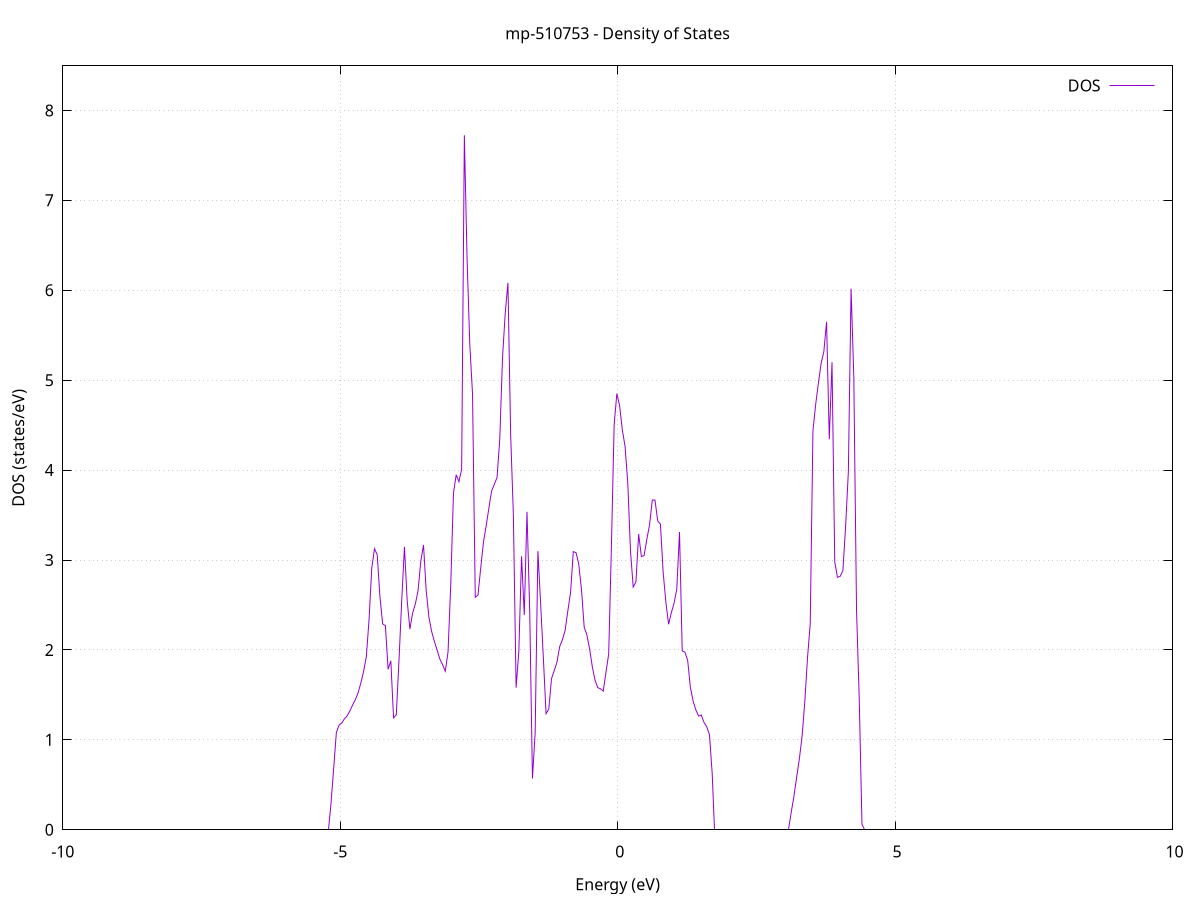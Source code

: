 set title 'mp-510753 - Density of States'
set xlabel 'Energy (eV)'
set ylabel 'DOS (states/eV)'
set grid
set xrange [-10:10]
set yrange [0:8.495]
set xzeroaxis lt -1
set terminal png size 800,600
set output 'mp-510753_dos_gnuplot.png'
plot '-' using 1:2 with lines title 'DOS'
-66.667200 0.000000
-66.618200 0.000000
-66.569100 0.000000
-66.520000 0.000000
-66.470900 0.000000
-66.421800 0.000000
-66.372800 0.000000
-66.323700 0.000000
-66.274600 0.000000
-66.225500 0.000000
-66.176400 0.000000
-66.127300 0.000000
-66.078300 0.000000
-66.029200 0.000000
-65.980100 0.000000
-65.931000 0.000000
-65.881900 0.000000
-65.832800 0.000000
-65.783800 0.000000
-65.734700 0.000000
-65.685600 0.000000
-65.636500 0.000000
-65.587400 0.000000
-65.538400 0.000000
-65.489300 0.000000
-65.440200 0.000000
-65.391100 0.000000
-65.342000 0.000000
-65.292900 0.000000
-65.243900 0.000000
-65.194800 0.000000
-65.145700 0.000000
-65.096600 0.000000
-65.047500 0.000000
-64.998500 0.000000
-64.949400 0.000000
-64.900300 0.000000
-64.851200 0.000000
-64.802100 0.000000
-64.753000 0.000000
-64.704000 0.000000
-64.654900 0.000000
-64.605800 0.000000
-64.556700 0.000000
-64.507600 0.000000
-64.458600 0.000000
-64.409500 0.000000
-64.360400 0.000000
-64.311300 0.000000
-64.262200 0.000000
-64.213100 0.000000
-64.164100 0.000000
-64.115000 0.000000
-64.065900 0.000000
-64.016800 0.000000
-63.967700 0.000000
-63.918700 0.000000
-63.869600 0.000000
-63.820500 0.000000
-63.771400 0.000000
-63.722300 0.000000
-63.673200 0.000000
-63.624200 0.000000
-63.575100 0.000000
-63.526000 0.000000
-63.476900 0.000000
-63.427800 0.000000
-63.378800 0.000000
-63.329700 0.000000
-63.280600 0.000000
-63.231500 0.000000
-63.182400 0.000000
-63.133300 0.000000
-63.084300 0.000000
-63.035200 0.000000
-62.986100 0.000000
-62.937000 0.000000
-62.887900 0.000000
-62.838900 0.000000
-62.789800 0.000000
-62.740700 0.000000
-62.691600 0.000000
-62.642500 0.000000
-62.593400 0.000000
-62.544400 0.000000
-62.495300 0.000000
-62.446200 0.000000
-62.397100 0.000000
-62.348000 0.000000
-62.298900 0.000000
-62.249900 0.000000
-62.200800 79.573500
-62.151700 0.000000
-62.102600 0.000000
-62.053500 0.000000
-62.004500 0.000000
-61.955400 0.000000
-61.906300 0.000000
-61.857200 0.000000
-61.808100 0.000000
-61.759000 0.000000
-61.710000 0.000000
-61.660900 0.000000
-61.611800 0.000000
-61.562700 0.000000
-61.513600 0.000000
-61.464600 0.000000
-61.415500 0.000000
-61.366400 0.000000
-61.317300 0.000000
-61.268200 0.000000
-61.219100 0.000000
-61.170100 0.000000
-61.121000 0.000000
-61.071900 0.000000
-61.022800 0.000000
-60.973700 0.000000
-60.924700 0.000000
-60.875600 0.000000
-60.826500 0.000000
-60.777400 0.000000
-60.728300 0.000000
-60.679200 0.000000
-60.630200 0.000000
-60.581100 0.000000
-60.532000 0.000000
-60.482900 0.000000
-60.433800 0.000000
-60.384800 0.000000
-60.335700 0.000000
-60.286600 0.000000
-60.237500 0.000000
-60.188400 0.000000
-60.139300 0.000000
-60.090300 0.000000
-60.041200 0.000000
-59.992100 0.000000
-59.943000 0.000000
-59.893900 0.000000
-59.844900 0.000000
-59.795800 0.000000
-59.746700 0.000000
-59.697600 0.000000
-59.648500 0.000000
-59.599400 0.000000
-59.550400 0.000000
-59.501300 0.000000
-59.452200 0.000000
-59.403100 0.000000
-59.354000 0.000000
-59.304900 0.000000
-59.255900 0.000000
-59.206800 0.000000
-59.157700 0.000000
-59.108600 0.000000
-59.059500 0.000000
-59.010500 0.000000
-58.961400 0.000000
-58.912300 0.000000
-58.863200 0.000000
-58.814100 0.000000
-58.765000 0.000000
-58.716000 0.000000
-58.666900 0.000000
-58.617800 0.000000
-58.568700 0.000000
-58.519600 0.000000
-58.470600 0.000000
-58.421500 0.000000
-58.372400 0.000000
-58.323300 0.000000
-58.274200 0.000000
-58.225100 0.000000
-58.176100 0.000000
-58.127000 0.000000
-58.077900 0.000000
-58.028800 0.000000
-57.979700 0.000000
-57.930700 0.000000
-57.881600 0.000000
-57.832500 0.000000
-57.783400 0.000000
-57.734300 0.000000
-57.685200 0.000000
-57.636200 0.000000
-57.587100 0.000000
-57.538000 0.000000
-57.488900 0.000000
-57.439800 0.000000
-57.390800 0.000000
-57.341700 0.000000
-57.292600 0.000000
-57.243500 0.000000
-57.194400 0.000000
-57.145300 0.000000
-57.096300 0.000000
-57.047200 0.000000
-56.998100 0.000000
-56.949000 0.000000
-56.899900 0.000000
-56.850900 0.000000
-56.801800 0.000000
-56.752700 0.000000
-56.703600 0.000000
-56.654500 0.000000
-56.605400 0.000000
-56.556400 0.000000
-56.507300 0.000000
-56.458200 0.000000
-56.409100 0.000000
-56.360000 0.000000
-56.311000 0.000000
-56.261900 0.000000
-56.212800 0.000000
-56.163700 0.000000
-56.114600 0.000000
-56.065500 0.000000
-56.016500 0.000000
-55.967400 0.000000
-55.918300 0.000000
-55.869200 0.000000
-55.820100 0.000000
-55.771000 0.000000
-55.722000 0.000000
-55.672900 0.000000
-55.623800 0.000000
-55.574700 0.000000
-55.525600 0.000000
-55.476600 0.000000
-55.427500 0.000000
-55.378400 0.000000
-55.329300 0.000000
-55.280200 0.000000
-55.231100 0.000000
-55.182100 0.000000
-55.133000 0.000000
-55.083900 0.000000
-55.034800 0.000000
-54.985700 0.000000
-54.936700 0.000000
-54.887600 0.000000
-54.838500 0.000000
-54.789400 0.000000
-54.740300 0.000000
-54.691200 0.000000
-54.642200 0.000000
-54.593100 0.000000
-54.544000 0.000000
-54.494900 0.000000
-54.445800 0.000000
-54.396800 0.000000
-54.347700 0.000000
-54.298600 0.000000
-54.249500 0.000000
-54.200400 0.000000
-54.151300 0.000000
-54.102300 0.000000
-54.053200 0.000000
-54.004100 0.000000
-53.955000 0.000000
-53.905900 0.000000
-53.856900 0.000000
-53.807800 0.000000
-53.758700 0.000000
-53.709600 0.000000
-53.660500 0.000000
-53.611400 0.000000
-53.562400 0.000000
-53.513300 0.000000
-53.464200 0.000000
-53.415100 0.000000
-53.366000 0.000000
-53.317000 0.000000
-53.267900 0.000000
-53.218800 0.000000
-53.169700 0.000000
-53.120600 0.000000
-53.071500 0.000000
-53.022500 0.000000
-52.973400 0.000000
-52.924300 0.000000
-52.875200 0.000000
-52.826100 0.000000
-52.777100 0.000000
-52.728000 0.000000
-52.678900 0.000000
-52.629800 0.000000
-52.580700 0.000000
-52.531600 0.000000
-52.482600 0.000000
-52.433500 0.000000
-52.384400 0.000000
-52.335300 0.000000
-52.286200 0.000000
-52.237100 0.000000
-52.188100 0.000000
-52.139000 0.000000
-52.089900 0.000000
-52.040800 0.000000
-51.991700 0.000000
-51.942700 0.000000
-51.893600 0.000000
-51.844500 0.000000
-51.795400 0.000000
-51.746300 0.000000
-51.697200 0.000000
-51.648200 0.000000
-51.599100 0.000000
-51.550000 0.000000
-51.500900 0.000000
-51.451800 0.000000
-51.402800 0.000000
-51.353700 0.000000
-51.304600 0.000000
-51.255500 0.000000
-51.206400 0.000000
-51.157300 0.000000
-51.108300 0.000000
-51.059200 0.000000
-51.010100 0.000000
-50.961000 0.000000
-50.911900 0.000000
-50.862900 0.000000
-50.813800 0.000000
-50.764700 0.000000
-50.715600 0.000000
-50.666500 0.000000
-50.617400 0.000000
-50.568400 0.000000
-50.519300 0.000000
-50.470200 0.000000
-50.421100 0.000000
-50.372000 0.000000
-50.323000 0.000000
-50.273900 0.000000
-50.224800 0.000000
-50.175700 0.000000
-50.126600 0.000000
-50.077500 0.000000
-50.028500 0.000000
-49.979400 0.000000
-49.930300 0.000000
-49.881200 0.000000
-49.832100 0.000000
-49.783100 0.000000
-49.734000 0.000000
-49.684900 0.000000
-49.635800 0.000000
-49.586700 0.000000
-49.537600 0.000000
-49.488600 0.000000
-49.439500 0.000000
-49.390400 0.000000
-49.341300 0.000000
-49.292200 0.000000
-49.243200 0.000000
-49.194100 0.000000
-49.145000 0.000000
-49.095900 0.000000
-49.046800 0.000000
-48.997700 0.000000
-48.948700 0.000000
-48.899600 0.000000
-48.850500 0.000000
-48.801400 0.000000
-48.752300 0.000000
-48.703200 0.000000
-48.654200 0.000000
-48.605100 0.000000
-48.556000 0.000000
-48.506900 0.000000
-48.457800 0.000000
-48.408800 0.000000
-48.359700 0.000000
-48.310600 0.000000
-48.261500 0.000000
-48.212400 0.000000
-48.163300 0.000000
-48.114300 0.000000
-48.065200 0.000000
-48.016100 0.000000
-47.967000 0.000000
-47.917900 0.000000
-47.868900 0.000000
-47.819800 0.000000
-47.770700 0.000000
-47.721600 0.000000
-47.672500 0.000000
-47.623400 0.000000
-47.574400 0.000000
-47.525300 0.000000
-47.476200 0.000000
-47.427100 0.000000
-47.378000 0.000000
-47.329000 0.000000
-47.279900 0.000000
-47.230800 0.000000
-47.181700 0.000000
-47.132600 0.000000
-47.083500 0.000000
-47.034500 0.000000
-46.985400 0.000000
-46.936300 0.000000
-46.887200 0.000000
-46.838100 0.000000
-46.789100 0.000000
-46.740000 0.000000
-46.690900 0.000000
-46.641800 0.000000
-46.592700 0.000000
-46.543600 0.000000
-46.494600 0.000000
-46.445500 0.000000
-46.396400 0.000000
-46.347300 0.000000
-46.298200 0.000000
-46.249200 0.000000
-46.200100 0.000000
-46.151000 0.000000
-46.101900 0.000000
-46.052800 0.000000
-46.003700 0.000000
-45.954700 0.000000
-45.905600 0.000000
-45.856500 0.000000
-45.807400 0.000000
-45.758300 0.000000
-45.709300 0.000000
-45.660200 0.000000
-45.611100 0.000000
-45.562000 0.000000
-45.512900 0.000000
-45.463800 0.000000
-45.414800 0.000000
-45.365700 0.000000
-45.316600 0.000000
-45.267500 0.000000
-45.218400 0.000000
-45.169300 0.000000
-45.120300 0.000000
-45.071200 0.000000
-45.022100 0.000000
-44.973000 0.000000
-44.923900 0.000000
-44.874900 0.000000
-44.825800 0.000000
-44.776700 0.000000
-44.727600 0.000000
-44.678500 0.000000
-44.629400 0.000000
-44.580400 0.000000
-44.531300 0.000000
-44.482200 0.000000
-44.433100 0.000000
-44.384000 0.000000
-44.335000 0.000000
-44.285900 0.000000
-44.236800 0.000000
-44.187700 0.000000
-44.138600 0.000000
-44.089500 0.000000
-44.040500 0.000000
-43.991400 0.000000
-43.942300 0.000000
-43.893200 0.000000
-43.844100 0.000000
-43.795100 0.000000
-43.746000 0.000000
-43.696900 0.000000
-43.647800 0.000000
-43.598700 0.000000
-43.549600 0.000000
-43.500600 0.000000
-43.451500 0.000000
-43.402400 0.000000
-43.353300 0.000000
-43.304200 0.000000
-43.255200 0.000000
-43.206100 0.000000
-43.157000 0.000000
-43.107900 0.000000
-43.058800 0.000000
-43.009700 0.000000
-42.960700 0.000000
-42.911600 0.000000
-42.862500 0.000000
-42.813400 0.000000
-42.764300 0.000000
-42.715300 0.000000
-42.666200 0.000000
-42.617100 0.000000
-42.568000 0.000000
-42.518900 0.000000
-42.469800 0.000000
-42.420800 0.000000
-42.371700 0.000000
-42.322600 0.000000
-42.273500 0.000000
-42.224400 0.000000
-42.175400 0.000000
-42.126300 0.000000
-42.077200 0.000000
-42.028100 0.000000
-41.979000 0.000000
-41.929900 0.000000
-41.880900 0.000000
-41.831800 0.000000
-41.782700 0.000000
-41.733600 0.000000
-41.684500 0.000000
-41.635400 0.000000
-41.586400 0.000000
-41.537300 0.000000
-41.488200 0.000000
-41.439100 0.000000
-41.390000 0.000000
-41.341000 0.000000
-41.291900 0.000000
-41.242800 0.000000
-41.193700 0.000000
-41.144600 0.000000
-41.095500 0.000000
-41.046500 0.000000
-40.997400 0.000000
-40.948300 0.000000
-40.899200 0.000000
-40.850100 0.000000
-40.801100 0.000000
-40.752000 0.000000
-40.702900 0.000000
-40.653800 0.000000
-40.604700 0.000000
-40.555600 0.000000
-40.506600 0.000000
-40.457500 0.000000
-40.408400 0.000000
-40.359300 0.000000
-40.310200 0.000000
-40.261200 0.000000
-40.212100 0.000000
-40.163000 0.000000
-40.113900 0.000000
-40.064800 0.000000
-40.015700 0.000000
-39.966700 0.000000
-39.917600 0.000000
-39.868500 0.000000
-39.819400 0.000000
-39.770300 0.000000
-39.721300 0.000000
-39.672200 0.000000
-39.623100 0.000000
-39.574000 0.000000
-39.524900 0.000000
-39.475800 0.000000
-39.426800 0.000000
-39.377700 0.000000
-39.328600 0.000000
-39.279500 0.000000
-39.230400 0.000000
-39.181400 0.000000
-39.132300 0.000000
-39.083200 0.000000
-39.034100 0.000000
-38.985000 0.000000
-38.935900 0.000000
-38.886900 0.000000
-38.837800 0.000000
-38.788700 0.000000
-38.739600 0.000000
-38.690500 0.000000
-38.641400 0.000000
-38.592400 0.000000
-38.543300 0.000000
-38.494200 0.000000
-38.445100 0.000000
-38.396000 0.000000
-38.347000 0.000000
-38.297900 0.000000
-38.248800 0.000000
-38.199700 0.000000
-38.150600 0.000000
-38.101500 0.000000
-38.052500 0.000000
-38.003400 0.000000
-37.954300 0.000000
-37.905200 0.000000
-37.856100 0.000000
-37.807100 0.000000
-37.758000 0.000000
-37.708900 0.000000
-37.659800 0.000000
-37.610700 0.000000
-37.561600 0.000000
-37.512600 0.000000
-37.463500 0.000000
-37.414400 0.000000
-37.365300 0.000000
-37.316200 0.000000
-37.267200 0.000000
-37.218100 0.000000
-37.169000 0.000000
-37.119900 0.000000
-37.070800 0.000000
-37.021700 0.000000
-36.972700 0.000000
-36.923600 0.000000
-36.874500 0.000000
-36.825400 0.000000
-36.776300 0.000000
-36.727300 0.000000
-36.678200 0.000000
-36.629100 0.000000
-36.580000 0.000000
-36.530900 0.000000
-36.481800 0.000000
-36.432800 0.000000
-36.383700 0.000000
-36.334600 0.000000
-36.285500 0.000000
-36.236400 0.000000
-36.187400 0.000000
-36.138300 0.000000
-36.089200 0.000000
-36.040100 0.000000
-35.991000 0.000000
-35.941900 0.000000
-35.892900 0.000000
-35.843800 0.000000
-35.794700 0.000000
-35.745600 0.000000
-35.696500 0.000000
-35.647500 0.000000
-35.598400 0.000000
-35.549300 0.000000
-35.500200 0.000000
-35.451100 0.000000
-35.402000 0.000000
-35.353000 0.000000
-35.303900 0.000000
-35.254800 0.000000
-35.205700 0.000000
-35.156600 0.000000
-35.107500 0.000000
-35.058500 0.000000
-35.009400 0.000000
-34.960300 0.000000
-34.911200 0.000000
-34.862100 0.000000
-34.813100 0.000000
-34.764000 0.000000
-34.714900 0.000000
-34.665800 0.000000
-34.616700 0.000000
-34.567600 0.000000
-34.518600 0.000000
-34.469500 0.000000
-34.420400 0.000000
-34.371300 0.000000
-34.322200 0.000000
-34.273200 0.000000
-34.224100 0.000000
-34.175000 0.000000
-34.125900 0.000000
-34.076800 0.000000
-34.027700 0.000000
-33.978700 0.000000
-33.929600 0.000000
-33.880500 0.000000
-33.831400 0.000000
-33.782300 0.000000
-33.733300 0.000000
-33.684200 0.000000
-33.635100 0.000000
-33.586000 0.000000
-33.536900 0.000000
-33.487800 0.000000
-33.438800 0.000000
-33.389700 0.000000
-33.340600 0.000000
-33.291500 0.000000
-33.242400 0.000000
-33.193400 0.000000
-33.144300 0.000000
-33.095200 0.000000
-33.046100 0.000000
-32.997000 0.000000
-32.947900 0.000000
-32.898900 0.000000
-32.849800 0.000000
-32.800700 0.000000
-32.751600 0.000000
-32.702500 0.000000
-32.653500 0.000000
-32.604400 0.000000
-32.555300 0.000000
-32.506200 0.000000
-32.457100 0.000000
-32.408000 0.000000
-32.359000 0.000000
-32.309900 0.000000
-32.260800 0.000000
-32.211700 0.000000
-32.162600 0.000000
-32.113600 0.000000
-32.064500 0.000000
-32.015400 0.000000
-31.966300 0.000000
-31.917200 0.000000
-31.868100 0.000000
-31.819100 0.000000
-31.770000 0.000000
-31.720900 0.000000
-31.671800 0.000000
-31.622700 0.000000
-31.573600 0.000000
-31.524600 0.000000
-31.475500 0.000000
-31.426400 0.000000
-31.377300 0.000000
-31.328200 0.000000
-31.279200 0.000000
-31.230100 0.000000
-31.181000 0.000000
-31.131900 0.000000
-31.082800 0.000000
-31.033700 0.000000
-30.984700 0.000000
-30.935600 0.000000
-30.886500 0.000000
-30.837400 0.000000
-30.788300 0.000000
-30.739300 0.000000
-30.690200 0.000000
-30.641100 0.000000
-30.592000 0.000000
-30.542900 0.000000
-30.493800 0.000000
-30.444800 0.000000
-30.395700 0.000000
-30.346600 0.000000
-30.297500 0.000000
-30.248400 0.000000
-30.199400 0.000000
-30.150300 0.000000
-30.101200 0.000000
-30.052100 0.000000
-30.003000 0.000000
-29.953900 0.000000
-29.904900 0.000000
-29.855800 0.000000
-29.806700 0.000000
-29.757600 0.000000
-29.708500 0.000000
-29.659500 0.000000
-29.610400 0.000000
-29.561300 0.000000
-29.512200 0.000000
-29.463100 0.000000
-29.414000 0.000000
-29.365000 0.000000
-29.315900 0.000000
-29.266800 0.000000
-29.217700 0.000000
-29.168600 0.000000
-29.119600 0.000000
-29.070500 0.000000
-29.021400 0.000000
-28.972300 0.000000
-28.923200 0.000000
-28.874100 0.000000
-28.825100 0.000000
-28.776000 0.000000
-28.726900 0.000000
-28.677800 0.000000
-28.628700 0.000000
-28.579700 0.000000
-28.530600 0.000000
-28.481500 0.000000
-28.432400 0.000000
-28.383300 0.000000
-28.334200 0.000000
-28.285200 0.000000
-28.236100 0.000000
-28.187000 0.000000
-28.137900 0.000000
-28.088800 0.000000
-28.039700 0.000000
-27.990700 0.000000
-27.941600 0.000000
-27.892500 0.000000
-27.843400 0.000000
-27.794300 0.000000
-27.745300 0.000000
-27.696200 0.000000
-27.647100 0.000000
-27.598000 0.000000
-27.548900 0.000000
-27.499800 0.000000
-27.450800 0.000000
-27.401700 0.000000
-27.352600 0.000000
-27.303500 0.000000
-27.254400 0.000000
-27.205400 0.000000
-27.156300 0.000000
-27.107200 0.000000
-27.058100 0.000000
-27.009000 0.000000
-26.959900 0.000000
-26.910900 0.000000
-26.861800 0.000000
-26.812700 0.000000
-26.763600 0.000000
-26.714500 0.000000
-26.665500 0.000000
-26.616400 0.000000
-26.567300 0.000000
-26.518200 0.000000
-26.469100 0.000000
-26.420000 0.000000
-26.371000 0.000000
-26.321900 0.000000
-26.272800 0.000000
-26.223700 0.000000
-26.174600 0.000000
-26.125600 0.000000
-26.076500 0.000000
-26.027400 0.000000
-25.978300 0.000000
-25.929200 0.000000
-25.880100 0.000000
-25.831100 0.000000
-25.782000 0.000000
-25.732900 0.000000
-25.683800 0.000000
-25.634700 0.000000
-25.585700 0.000000
-25.536600 0.000000
-25.487500 0.000000
-25.438400 0.000000
-25.389300 0.000000
-25.340200 0.000000
-25.291200 0.000000
-25.242100 0.000000
-25.193000 0.000000
-25.143900 0.000000
-25.094800 0.000000
-25.045800 0.000000
-24.996700 0.000000
-24.947600 0.000000
-24.898500 0.000000
-24.849400 0.000000
-24.800300 0.000000
-24.751300 0.000000
-24.702200 0.000000
-24.653100 0.000000
-24.604000 0.000000
-24.554900 0.000000
-24.505800 0.000000
-24.456800 0.000000
-24.407700 0.000000
-24.358600 0.000000
-24.309500 0.000000
-24.260400 0.000000
-24.211400 0.000000
-24.162300 0.000000
-24.113200 0.000000
-24.064100 0.000000
-24.015000 0.000000
-23.965900 0.000000
-23.916900 0.000000
-23.867800 0.000000
-23.818700 0.000000
-23.769600 0.000000
-23.720500 0.000000
-23.671500 0.000000
-23.622400 0.000000
-23.573300 0.000000
-23.524200 0.000000
-23.475100 0.000000
-23.426000 0.000000
-23.377000 0.000000
-23.327900 0.000000
-23.278800 0.000000
-23.229700 0.000000
-23.180600 0.000000
-23.131600 0.000000
-23.082500 0.000000
-23.033400 0.000000
-22.984300 0.000000
-22.935200 0.000000
-22.886100 0.000000
-22.837100 0.000000
-22.788000 0.000000
-22.738900 0.000000
-22.689800 0.000000
-22.640700 0.000000
-22.591700 0.000000
-22.542600 0.000000
-22.493500 0.000000
-22.444400 0.000000
-22.395300 0.000000
-22.346200 0.000000
-22.297200 0.000000
-22.248100 0.000000
-22.199000 0.000000
-22.149900 0.000000
-22.100800 0.000000
-22.051800 0.000000
-22.002700 0.000000
-21.953600 0.000000
-21.904500 0.000000
-21.855400 0.000000
-21.806300 0.000000
-21.757300 0.000000
-21.708200 0.000000
-21.659100 0.000000
-21.610000 0.000000
-21.560900 0.000000
-21.511900 0.000000
-21.462800 0.000000
-21.413700 0.000000
-21.364600 0.000000
-21.315500 0.000000
-21.266400 0.000000
-21.217400 0.000000
-21.168300 0.000000
-21.119200 0.000000
-21.070100 0.000000
-21.021000 0.000000
-20.971900 0.000000
-20.922900 0.000000
-20.873800 0.000000
-20.824700 0.000000
-20.775600 0.000000
-20.726500 0.000000
-20.677500 0.000000
-20.628400 0.000000
-20.579300 0.000000
-20.530200 0.000000
-20.481100 0.000000
-20.432000 0.000000
-20.383000 0.000000
-20.333900 0.000000
-20.284800 0.000000
-20.235700 0.000000
-20.186600 0.000000
-20.137600 0.000000
-20.088500 0.000000
-20.039400 0.000000
-19.990300 0.000000
-19.941200 0.000000
-19.892100 0.000000
-19.843100 0.000000
-19.794000 0.000000
-19.744900 0.000000
-19.695800 0.000000
-19.646700 0.000000
-19.597700 0.000000
-19.548600 0.000000
-19.499500 0.000000
-19.450400 0.000000
-19.401300 0.000000
-19.352200 0.000000
-19.303200 0.000000
-19.254100 0.000000
-19.205000 0.000000
-19.155900 0.000000
-19.106800 0.000000
-19.057800 0.000000
-19.008700 0.000000
-18.959600 0.000000
-18.910500 0.000000
-18.861400 0.000000
-18.812300 0.000000
-18.763300 0.000000
-18.714200 0.000000
-18.665100 0.000000
-18.616000 0.000000
-18.566900 0.000000
-18.517900 0.000000
-18.468800 0.000000
-18.419700 0.000000
-18.370600 0.000000
-18.321500 0.000000
-18.272400 0.000000
-18.223400 0.000000
-18.174300 0.000000
-18.125200 0.000000
-18.076100 0.000000
-18.027000 0.000000
-17.977900 0.000000
-17.928900 0.000000
-17.879800 0.000000
-17.830700 0.000000
-17.781600 0.000000
-17.732500 0.000000
-17.683500 0.000000
-17.634400 0.000000
-17.585300 0.000000
-17.536200 0.000000
-17.487100 0.000000
-17.438000 0.000000
-17.389000 0.000000
-17.339900 0.215200
-17.290800 0.399000
-17.241700 0.550100
-17.192600 0.570500
-17.143600 0.579400
-17.094500 0.588900
-17.045400 0.597400
-16.996300 0.608500
-16.947200 0.618200
-16.898100 0.630400
-16.849100 0.641600
-16.800000 0.651200
-16.750900 0.667600
-16.701800 0.681200
-16.652700 0.693900
-16.603700 0.709800
-16.554600 0.727400
-16.505500 0.746000
-16.456400 0.765500
-16.407300 0.785400
-16.358200 0.806000
-16.309200 0.832700
-16.260100 0.862300
-16.211000 0.889100
-16.161900 0.914500
-16.112800 0.954600
-16.063800 1.001300
-16.014700 1.040200
-15.965600 1.076800
-15.916500 1.142500
-15.867400 1.218200
-15.818300 1.278700
-15.769300 1.353500
-15.720200 1.488500
-15.671100 1.604200
-15.622000 1.731800
-15.572900 2.037500
-15.523900 2.586300
-15.474800 2.597300
-15.425700 1.443300
-15.376600 2.830000
-15.327500 3.347300
-15.278400 5.397100
-15.229400 5.562400
-15.180300 6.660500
-15.131200 7.271500
-15.082100 4.493300
-15.033000 3.061300
-14.984000 1.488500
-14.934900 0.000000
-14.885800 0.000000
-14.836700 0.000000
-14.787600 0.000000
-14.738500 0.000000
-14.689500 0.000000
-14.640400 0.000000
-14.591300 0.000000
-14.542200 0.000000
-14.493100 0.000000
-14.444000 0.000000
-14.395000 0.000000
-14.345900 0.000000
-14.296800 0.000000
-14.247700 0.000000
-14.198600 0.000000
-14.149600 0.000000
-14.100500 0.000000
-14.051400 0.000000
-14.002300 0.000000
-13.953200 0.000000
-13.904100 0.000000
-13.855100 0.000000
-13.806000 0.000000
-13.756900 0.000000
-13.707800 0.000000
-13.658700 0.000000
-13.609700 0.000000
-13.560600 0.000000
-13.511500 0.000000
-13.462400 0.000000
-13.413300 0.000000
-13.364200 0.000000
-13.315200 0.000000
-13.266100 0.000000
-13.217000 0.000000
-13.167900 0.000000
-13.118800 0.000000
-13.069800 0.000000
-13.020700 0.000000
-12.971600 0.000000
-12.922500 0.000000
-12.873400 0.000000
-12.824300 0.000000
-12.775300 0.000000
-12.726200 0.000000
-12.677100 0.000000
-12.628000 0.000000
-12.578900 0.000000
-12.529900 0.000000
-12.480800 0.000000
-12.431700 0.000000
-12.382600 0.000000
-12.333500 0.000000
-12.284400 0.000000
-12.235400 0.000000
-12.186300 0.000000
-12.137200 0.000000
-12.088100 0.000000
-12.039000 0.000000
-11.990000 0.000000
-11.940900 0.000000
-11.891800 0.000000
-11.842700 0.000000
-11.793600 0.000000
-11.744500 0.000000
-11.695500 0.000000
-11.646400 0.000000
-11.597300 0.000000
-11.548200 0.000000
-11.499100 0.000000
-11.450100 0.000000
-11.401000 0.000000
-11.351900 0.000000
-11.302800 0.000000
-11.253700 0.000000
-11.204600 0.000000
-11.155600 0.000000
-11.106500 0.000000
-11.057400 0.000000
-11.008300 0.000000
-10.959200 0.000000
-10.910100 0.000000
-10.861100 0.000000
-10.812000 0.000000
-10.762900 0.000000
-10.713800 0.000000
-10.664700 0.000000
-10.615700 0.000000
-10.566600 0.000000
-10.517500 0.000000
-10.468400 0.000000
-10.419300 0.000000
-10.370200 0.000000
-10.321200 0.000000
-10.272100 0.000000
-10.223000 0.000000
-10.173900 0.000000
-10.124800 0.000000
-10.075800 0.000000
-10.026700 0.000000
-9.977600 0.000000
-9.928500 0.000000
-9.879400 0.000000
-9.830300 0.000000
-9.781300 0.000000
-9.732200 0.000000
-9.683100 0.000000
-9.634000 0.000000
-9.584900 0.000000
-9.535900 0.000000
-9.486800 0.000000
-9.437700 0.000000
-9.388600 0.000000
-9.339500 0.000000
-9.290400 0.000000
-9.241400 0.000000
-9.192300 0.000000
-9.143200 0.000000
-9.094100 0.000000
-9.045000 0.000000
-8.996000 0.000000
-8.946900 0.000000
-8.897800 0.000000
-8.848700 0.000000
-8.799600 0.000000
-8.750500 0.000000
-8.701500 0.000000
-8.652400 0.000000
-8.603300 0.000000
-8.554200 0.000000
-8.505100 0.000000
-8.456100 0.000000
-8.407000 0.000000
-8.357900 0.000000
-8.308800 0.000000
-8.259700 0.000000
-8.210600 0.000000
-8.161600 0.000000
-8.112500 0.000000
-8.063400 0.000000
-8.014300 0.000000
-7.965200 0.000000
-7.916200 0.000000
-7.867100 0.000000
-7.818000 0.000000
-7.768900 0.000000
-7.719800 0.000000
-7.670700 0.000000
-7.621700 0.000000
-7.572600 0.000000
-7.523500 0.000000
-7.474400 0.000000
-7.425300 0.000000
-7.376200 0.000000
-7.327200 0.000000
-7.278100 0.000000
-7.229000 0.000000
-7.179900 0.000000
-7.130800 0.000000
-7.081800 0.000000
-7.032700 0.000000
-6.983600 0.000000
-6.934500 0.000000
-6.885400 0.000000
-6.836300 0.000000
-6.787300 0.000000
-6.738200 0.000000
-6.689100 0.000000
-6.640000 0.000000
-6.590900 0.000000
-6.541900 0.000000
-6.492800 0.000000
-6.443700 0.000000
-6.394600 0.000000
-6.345500 0.000000
-6.296400 0.000000
-6.247400 0.000000
-6.198300 0.000000
-6.149200 0.000000
-6.100100 0.000000
-6.051000 0.000000
-6.002000 0.000000
-5.952900 0.000000
-5.903800 0.000000
-5.854700 0.000000
-5.805600 0.000000
-5.756500 0.000000
-5.707500 0.000000
-5.658400 0.000000
-5.609300 0.000000
-5.560200 0.000000
-5.511100 0.000000
-5.462100 0.000000
-5.413000 0.000000
-5.363900 0.000000
-5.314800 0.000000
-5.265700 0.000000
-5.216600 0.000000
-5.167600 0.280800
-5.118500 0.677400
-5.069400 1.081800
-5.020300 1.164900
-4.971200 1.187300
-4.922200 1.235800
-4.873100 1.268200
-4.824000 1.324800
-4.774900 1.389900
-4.725800 1.448500
-4.676700 1.525100
-4.627700 1.634000
-4.578600 1.760800
-4.529500 1.924400
-4.480400 2.336100
-4.431300 2.910900
-4.382300 3.125300
-4.333200 3.058700
-4.284100 2.591100
-4.235000 2.289300
-4.185900 2.270200
-4.136800 1.785400
-4.087800 1.878800
-4.038700 1.244700
-3.989600 1.279300
-3.940500 1.885600
-3.891400 2.552000
-3.842300 3.146800
-3.793300 2.549800
-3.744200 2.231300
-3.695100 2.409300
-3.646000 2.511600
-3.596900 2.659800
-3.547900 2.985900
-3.498800 3.166700
-3.449700 2.653500
-3.400600 2.360900
-3.351500 2.203100
-3.302400 2.092900
-3.253400 1.999200
-3.204300 1.899000
-3.155200 1.836000
-3.106100 1.763600
-3.057000 1.975800
-3.008000 2.723100
-2.958900 3.744600
-2.909800 3.947800
-2.860700 3.870900
-2.811600 4.010500
-2.762500 7.723100
-2.713500 6.341200
-2.664400 5.391700
-2.615300 4.846500
-2.566200 2.585600
-2.517100 2.609900
-2.468100 2.909000
-2.419000 3.194400
-2.369900 3.380200
-2.320800 3.576100
-2.271700 3.766900
-2.222600 3.841100
-2.173600 3.917800
-2.124500 4.340400
-2.075400 5.243500
-2.026300 5.743400
-1.977200 6.082300
-1.928200 4.397000
-1.879100 3.494200
-1.830000 1.580400
-1.780900 1.985300
-1.731800 3.042300
-1.682700 2.389300
-1.633700 3.535600
-1.584600 2.431300
-1.535500 0.570400
-1.486400 1.081600
-1.437300 3.099300
-1.388300 2.519600
-1.339200 1.915500
-1.290100 1.290900
-1.241000 1.341400
-1.191900 1.680400
-1.142800 1.770400
-1.093800 1.863400
-1.044700 2.036800
-0.995600 2.112500
-0.946500 2.217500
-0.897400 2.435400
-0.848300 2.640300
-0.799300 3.093300
-0.750200 3.081600
-0.701100 2.956300
-0.652000 2.672100
-0.602900 2.253100
-0.553900 2.165900
-0.504800 2.010000
-0.455700 1.809300
-0.406600 1.660600
-0.357500 1.580400
-0.308400 1.567800
-0.259400 1.541700
-0.210300 1.753800
-0.161200 1.955000
-0.112100 3.159300
-0.063000 4.504700
-0.014000 4.850800
0.035100 4.718600
0.084200 4.448100
0.133300 4.265400
0.182400 3.860800
0.231500 3.103000
0.280500 2.699200
0.329600 2.756900
0.378700 3.289500
0.427800 3.038800
0.476900 3.049600
0.525900 3.230100
0.575000 3.390400
0.624100 3.666800
0.673200 3.666000
0.722300 3.433200
0.771400 3.398700
0.820400 2.860200
0.869500 2.530300
0.918600 2.285400
0.967700 2.414600
1.016800 2.518500
1.065800 2.677300
1.114900 3.311400
1.164000 1.989200
1.213100 1.975800
1.262200 1.883300
1.311300 1.583000
1.360300 1.429600
1.409400 1.333100
1.458500 1.264900
1.507600 1.276600
1.556700 1.194000
1.605700 1.144900
1.654800 1.058400
1.703900 0.627300
1.753000 0.000000
1.802100 0.000000
1.851200 0.000000
1.900200 0.000000
1.949300 0.000000
1.998400 0.000000
2.047500 0.000000
2.096600 0.000000
2.145600 0.000000
2.194700 0.000000
2.243800 0.000000
2.292900 0.000000
2.342000 0.000000
2.391100 0.000000
2.440100 0.000000
2.489200 0.000000
2.538300 0.000000
2.587400 0.000000
2.636500 0.000000
2.685600 0.000000
2.734600 0.000000
2.783700 0.000000
2.832800 0.000000
2.881900 0.000000
2.931000 0.000000
2.980000 0.000000
3.029100 0.000000
3.078200 0.000000
3.127300 0.190200
3.176400 0.369800
3.225500 0.581800
3.274500 0.786000
3.323600 1.035600
3.372700 1.420300
3.421800 1.911100
3.470900 2.289900
3.519900 4.436600
3.569000 4.730200
3.618100 4.969700
3.667200 5.185600
3.716300 5.317400
3.765400 5.649600
3.814400 4.343700
3.863500 5.199500
3.912600 2.981700
3.961700 2.807500
4.010800 2.818700
4.059800 2.882900
4.108900 3.378700
4.158000 3.979300
4.207100 6.018100
4.256200 5.043000
4.305300 2.444400
4.354300 1.455000
4.403400 0.061100
4.452500 0.000000
4.501600 0.000000
4.550700 0.000000
4.599700 0.000000
4.648800 0.000000
4.697900 0.000000
4.747000 0.000000
4.796100 0.000000
4.845200 0.000000
4.894200 0.000000
4.943300 0.000000
4.992400 0.000000
5.041500 0.000000
5.090600 0.000000
5.139600 0.000000
5.188700 0.000000
5.237800 0.000000
5.286900 0.000000
5.336000 0.000000
5.385100 0.000000
5.434100 0.000000
5.483200 0.000000
5.532300 0.000000
5.581400 0.000000
5.630500 0.000000
5.679500 0.000000
5.728600 0.000000
5.777700 0.000000
5.826800 0.000000
5.875900 0.000000
5.925000 0.000000
5.974000 0.000000
6.023100 0.000000
6.072200 0.000000
6.121300 0.000000
6.170400 0.000000
6.219500 0.000000
6.268500 0.000000
6.317600 0.000000
6.366700 0.000000
6.415800 0.000000
6.464900 0.000000
6.513900 0.000000
6.563000 0.000000
6.612100 0.000000
6.661200 0.000000
6.710300 0.000000
6.759400 0.000000
6.808400 0.000000
6.857500 0.000000
6.906600 0.000000
6.955700 0.000000
7.004800 0.000000
7.053800 0.000000
7.102900 0.000000
7.152000 0.000000
7.201100 0.000000
7.250200 0.000000
7.299300 0.000000
7.348300 0.000000
7.397400 0.000000
7.446500 0.000000
7.495600 0.000000
7.544700 0.000000
7.593700 0.000000
7.642800 0.000000
7.691900 0.000000
7.741000 0.000000
7.790100 0.000000
7.839200 0.000000
7.888200 0.000000
7.937300 0.000000
7.986400 0.000000
8.035500 0.000000
8.084600 0.000000
8.133600 0.000000
8.182700 0.000000
8.231800 0.000000
8.280900 0.000000
8.330000 0.000000
8.379100 0.000000
8.428100 0.000000
8.477200 0.000000
8.526300 0.000000
8.575400 0.000000
8.624500 0.000000
8.673500 0.000000
8.722600 0.000000
8.771700 0.000000
8.820800 0.000000
8.869900 0.000000
8.919000 0.000000
8.968000 0.000000
9.017100 0.000000
9.066200 0.000000
9.115300 0.000000
9.164400 0.000000
9.213400 0.000000
9.262500 0.000000
9.311600 0.000000
9.360700 0.000000
9.409800 0.000000
9.458900 0.000000
9.507900 0.000000
9.557000 0.000000
9.606100 0.000000
9.655200 0.000000
9.704300 0.000000
9.753400 0.000000
9.802400 0.000000
9.851500 0.000000
9.900600 0.000000
9.949700 0.000000
9.998800 0.006200
10.047800 0.024700
10.096900 0.028600
10.146000 0.033800
10.195100 0.041300
10.244200 0.048200
10.293300 0.051800
10.342300 0.055400
10.391400 0.060100
10.440500 0.065000
10.489600 0.070000
10.538700 0.075100
10.587700 0.079300
10.636800 0.083100
10.685900 0.087100
10.735000 0.091100
10.784100 0.095600
10.833200 0.100500
10.882200 0.105300
10.931300 0.109900
10.980400 0.114500
11.029500 0.118500
11.078600 0.123000
11.127600 0.127700
11.176700 0.132600
11.225800 0.137400
11.274900 0.142400
11.324000 0.147400
11.373100 0.152500
11.422100 0.158100
11.471200 0.163300
11.520300 0.168700
11.569400 0.174100
11.618500 0.179600
11.667500 0.185100
11.716600 0.191000
11.765700 0.197900
11.814800 0.204900
11.863900 0.211900
11.913000 0.219100
11.962000 0.226100
12.011100 0.232900
12.060200 0.239700
12.109300 0.244700
12.158400 0.249100
12.207400 0.254100
12.256500 0.260700
12.305600 0.270800
12.354700 0.280700
12.403800 0.291800
12.452900 0.303300
12.501900 0.315000
12.551000 0.327000
12.600100 0.339200
12.649200 0.350400
12.698300 0.361100
12.747300 0.371700
12.796400 0.384000
12.845500 0.397800
12.894600 0.411600
12.943700 0.426300
12.992800 0.441100
13.041800 0.455800
13.090900 0.472700
13.140000 0.491500
13.189100 0.511200
13.238200 0.530200
13.287300 0.550500
13.336300 0.576700
13.385400 0.606100
13.434500 0.647400
13.483600 0.679600
13.532700 0.685100
13.581700 0.706600
13.630800 0.725700
13.679900 0.742400
13.729000 0.757300
13.778100 0.774300
13.827200 0.793400
13.876200 0.813000
13.925300 0.834100
13.974400 0.854300
14.023500 0.883600
14.072600 0.919300
14.121600 0.956100
14.170700 0.945700
14.219800 0.949400
14.268900 0.945300
14.318000 0.941400
14.367100 0.940400
14.416100 0.941300
14.465200 0.945900
14.514300 0.947200
14.563400 0.954900
14.612500 0.967200
14.661500 0.999000
14.710600 1.021100
14.759700 0.998700
14.808800 0.936700
14.857900 0.973300
14.907000 1.028200
14.956000 1.003300
15.005100 1.010400
15.054200 1.030300
15.103300 1.062500
15.152400 1.139100
15.201400 1.165200
15.250500 1.146200
15.299600 1.159500
15.348700 1.178400
15.397800 1.187600
15.446900 1.205600
15.495900 1.258800
15.545000 1.291400
15.594100 1.294400
15.643200 1.296000
15.692300 1.311700
15.741300 1.302900
15.790400 1.271500
15.839500 1.245200
15.888600 1.214200
15.937700 1.174900
15.986800 1.132400
16.035800 1.073100
16.084900 0.950200
16.134000 0.807100
16.183100 0.723000
16.232200 0.698100
16.281200 0.672800
16.330300 0.639700
16.379400 0.713400
16.428500 0.773800
16.477600 0.797300
16.526700 0.854700
16.575700 0.927900
16.624800 1.006500
16.673900 1.096400
16.723000 1.266200
16.772100 1.270600
16.821200 1.261700
16.870200 1.278600
16.919300 1.265600
16.968400 1.378000
17.017500 1.639800
17.066600 1.949600
17.115600 2.525900
17.164700 3.611800
17.213800 3.735500
17.262900 3.086900
17.312000 2.523400
17.361100 2.164800
17.410100 1.847900
17.459200 1.762300
17.508300 1.551400
17.557400 1.262000
17.606500 1.200400
17.655500 1.191600
17.704600 1.200600
17.753700 1.327000
17.802800 1.471700
17.851900 1.551300
17.901000 1.574900
17.950000 1.609900
17.999100 1.662100
18.048200 1.748400
18.097300 1.893500
18.146400 2.167200
18.195400 2.101300
18.244500 2.090800
18.293600 2.132100
18.342700 2.272500
18.391800 2.579500
18.440900 2.662300
18.489900 2.351100
18.539000 1.649000
18.588100 1.039900
18.637200 0.466600
18.686300 0.419400
18.735300 0.432000
18.784400 0.441000
18.833500 0.450500
18.882600 0.461900
18.931700 0.478300
18.980800 0.673800
19.029800 0.888400
19.078900 1.164200
19.128000 1.505900
19.177100 1.740800
19.226200 2.128600
19.275200 2.199700
19.324300 2.190900
19.373400 2.197500
19.422500 2.083800
19.471600 1.748000
19.520700 1.612300
19.569700 1.497800
19.618800 1.407300
19.667900 1.315900
19.717000 1.212400
19.766100 1.119300
19.815200 1.052600
19.864200 0.962000
19.913300 0.930200
19.962400 0.915100
20.011500 0.910300
20.060600 0.918400
20.109600 0.936900
20.158700 0.957900
20.207800 1.013500
20.256900 1.078000
20.306000 1.113700
20.355100 1.185300
20.404100 1.261300
20.453200 1.359300
20.502300 1.488500
20.551400 1.641100
20.600500 1.710400
20.649500 1.780200
20.698600 1.559400
20.747700 1.462700
20.796800 1.402400
20.845900 1.371000
20.895000 1.336400
20.944000 1.327500
20.993100 1.295900
21.042200 1.262500
21.091300 1.275900
21.140400 1.172200
21.189400 1.096200
21.238500 1.054800
21.287600 1.017300
21.336700 0.989200
21.385800 0.970200
21.434900 0.947900
21.483900 0.930500
21.533000 0.915900
21.582100 0.902000
21.631200 0.888800
21.680300 0.878400
21.729300 0.870300
21.778400 0.863600
21.827500 0.857600
21.876600 0.861500
21.925700 0.866100
21.974800 0.861100
22.023800 0.850800
22.072900 0.859300
22.122000 0.863000
22.171100 0.952900
22.220200 1.150400
22.269200 1.151500
22.318300 1.227600
22.367400 1.388500
22.416500 1.171200
22.465600 0.937300
22.514700 0.858800
22.563700 0.813500
22.612800 0.842300
22.661900 0.889300
22.711000 0.922100
22.760100 0.967100
22.809100 1.040500
22.858200 1.180100
22.907300 1.405300
22.956400 1.605400
23.005500 1.749300
23.054600 1.868600
23.103600 1.935100
23.152700 2.117300
23.201800 2.315700
23.250900 2.284000
23.300000 2.298200
23.349100 2.078200
23.398100 2.108400
23.447200 2.027600
23.496300 0.950200
23.545400 0.731000
23.594500 0.606400
23.643500 0.540800
23.692600 0.474500
23.741700 0.417700
23.790800 0.364500
23.839900 0.307500
23.889000 0.274000
23.938000 0.260300
23.987100 0.250400
24.036200 0.252600
24.085300 0.269900
24.134400 0.284000
24.183400 0.292900
24.232500 0.303400
24.281600 0.312800
24.330700 0.325600
24.379800 0.342800
24.428900 0.362400
24.477900 0.381500
24.527000 0.403700
24.576100 0.429800
24.625200 0.460400
24.674300 0.493300
24.723300 0.523600
24.772400 0.553300
24.821500 0.597300
24.870600 0.715200
24.919700 0.814600
24.968800 0.926200
25.017800 1.046100
25.066900 1.190900
25.116000 1.139600
25.165100 1.137800
25.214200 1.130400
25.263200 1.122000
25.312300 1.134500
25.361400 1.141500
25.410500 1.161000
25.459600 1.181600
25.508700 1.229100
25.557700 1.279400
25.606800 1.325600
25.655900 1.350900
25.705000 1.466200
25.754100 1.798300
25.803100 1.960000
25.852200 1.818900
25.901300 1.555900
25.950400 1.430700
25.999500 1.357600
26.048600 1.119200
26.097600 0.946900
26.146700 0.804500
26.195800 0.689800
26.244900 0.574900
26.294000 0.486100
26.343000 0.415000
26.392100 0.360600
26.441200 0.321400
26.490300 0.291200
26.539400 0.263900
26.588500 0.240900
26.637500 0.220400
26.686600 0.201800
26.735700 0.184200
26.784800 0.161300
26.833900 0.132300
26.883000 0.103200
26.932000 0.065600
26.981100 0.006000
27.030200 0.003200
27.079300 0.000000
27.128400 0.000000
27.177400 0.000000
27.226500 0.000000
27.275600 0.000000
27.324700 0.000000
27.373800 0.000000
27.422900 0.000000
27.471900 0.000000
27.521000 0.000000
27.570100 0.000000
27.619200 0.000000
27.668300 0.000000
27.717300 0.000000
27.766400 0.000000
27.815500 0.000000
27.864600 0.000000
27.913700 0.000000
27.962800 0.000000
28.011800 0.000000
28.060900 0.000000
28.110000 0.000000
28.159100 0.000000
28.208200 0.000000
28.257200 0.000000
28.306300 0.000000
28.355400 0.000000
28.404500 0.000000
28.453600 0.000000
28.502700 0.000000
28.551700 0.000000
28.600800 0.000000
28.649900 0.000000
28.699000 0.000000
28.748100 0.000000
28.797100 0.000000
28.846200 0.000000
28.895300 0.000000
28.944400 0.000000
28.993500 0.000000
29.042600 0.000000
29.091600 0.000000
29.140700 0.000000
29.189800 0.000000
29.238900 0.000000
29.288000 0.000000
29.337000 0.000000
29.386100 0.000000
29.435200 0.000000
29.484300 0.000000
29.533400 0.000000
29.582500 0.000000
29.631500 0.000000
29.680600 0.000000
29.729700 0.000000
29.778800 0.000000
29.827900 0.000000
29.876900 0.000000
29.926000 0.000000
29.975100 0.000000
30.024200 0.000000
30.073300 0.000000
30.122400 0.000000
30.171400 0.000000
30.220500 0.000000
30.269600 0.000000
30.318700 0.000000
30.367800 0.000000
30.416900 0.000000
30.465900 0.000000
30.515000 0.000000
30.564100 0.000000
30.613200 0.000000
30.662300 0.000000
30.711300 0.000000
30.760400 0.000000
30.809500 0.000000
30.858600 0.000000
30.907700 0.000000
30.956800 0.000000
31.005800 0.000000
31.054900 0.000000
31.104000 0.000000
31.153100 0.000000
31.202200 0.000000
31.251200 0.000000
31.300300 0.000000
31.349400 0.000000
31.398500 0.000000
31.447600 0.000000
31.496700 0.000000
e
